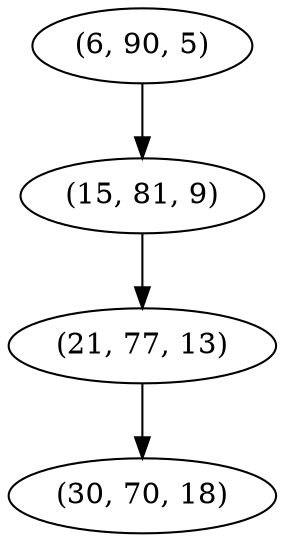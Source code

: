 digraph tree {
    "(6, 90, 5)";
    "(15, 81, 9)";
    "(21, 77, 13)";
    "(30, 70, 18)";
    "(6, 90, 5)" -> "(15, 81, 9)";
    "(15, 81, 9)" -> "(21, 77, 13)";
    "(21, 77, 13)" -> "(30, 70, 18)";
}
